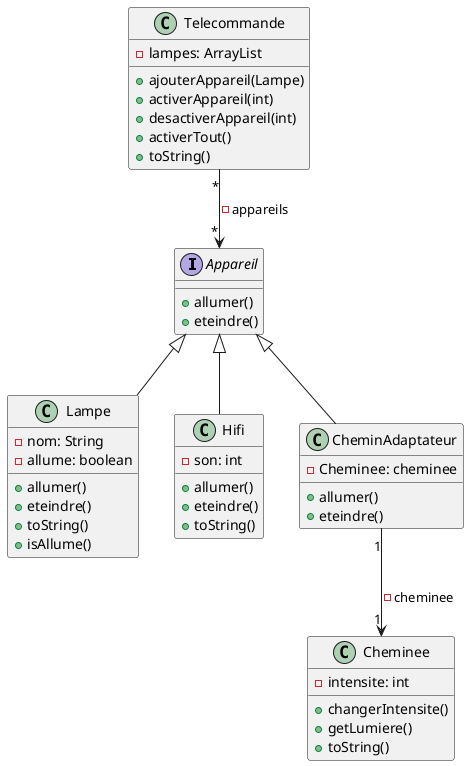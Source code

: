 @startuml
'https://plantuml.com/class-diagram

Appareil <|-- Lampe
Appareil <|-- Hifi
Appareil <|-- CheminAdaptateur
Telecommande "*" --> "*" Appareil: - appareils
CheminAdaptateur "1" --> "1" Cheminee: - cheminee

'''classes
class Telecommande {
    - lampes: ArrayList
    + ajouterAppareil(Lampe)
    + activerAppareil(int)
    + desactiverAppareil(int)
    + activerTout()
    + toString()
}

interface Appareil {
    + allumer()
    + eteindre()
}

class Lampe {
    - nom: String
    - allume: boolean
    + allumer()
    + eteindre()
    + toString()
    + isAllume()
}

class Hifi {
    - son: int
    + allumer()
    + eteindre()
    + toString()
}

class Cheminee {
    - intensite: int
    + changerIntensite()
    + getLumiere()
    + toString()
}

class CheminAdaptateur {

    - Cheminee: cheminee
    + allumer()
    + eteindre()
}
@enduml